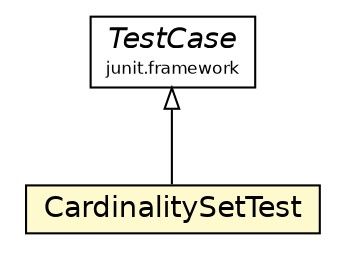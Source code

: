 #!/usr/local/bin/dot
#
# Class diagram 
# Generated by UMLGraph version R5_6_6-1-g9240c4 (http://www.umlgraph.org/)
#

digraph G {
	edge [fontname="Helvetica",fontsize=10,labelfontname="Helvetica",labelfontsize=10];
	node [fontname="Helvetica",fontsize=10,shape=plaintext];
	nodesep=0.25;
	ranksep=0.5;
	// moise.test.CardinalitySetTest
	c2792 [label=<<table title="moise.test.CardinalitySetTest" border="0" cellborder="1" cellspacing="0" cellpadding="2" port="p" bgcolor="lemonChiffon" href="./CardinalitySetTest.html">
		<tr><td><table border="0" cellspacing="0" cellpadding="1">
<tr><td align="center" balign="center"> CardinalitySetTest </td></tr>
		</table></td></tr>
		</table>>, URL="./CardinalitySetTest.html", fontname="Helvetica", fontcolor="black", fontsize=14.0];
	//moise.test.CardinalitySetTest extends junit.framework.TestCase
	c2847:p -> c2792:p [dir=back,arrowtail=empty];
	// junit.framework.TestCase
	c2847 [label=<<table title="junit.framework.TestCase" border="0" cellborder="1" cellspacing="0" cellpadding="2" port="p" href="http://java.sun.com/j2se/1.4.2/docs/api/junit/framework/TestCase.html">
		<tr><td><table border="0" cellspacing="0" cellpadding="1">
<tr><td align="center" balign="center"><font face="Helvetica-Oblique"> TestCase </font></td></tr>
<tr><td align="center" balign="center"><font point-size="8.0"> junit.framework </font></td></tr>
		</table></td></tr>
		</table>>, URL="http://java.sun.com/j2se/1.4.2/docs/api/junit/framework/TestCase.html", fontname="Helvetica", fontcolor="black", fontsize=14.0];
}

